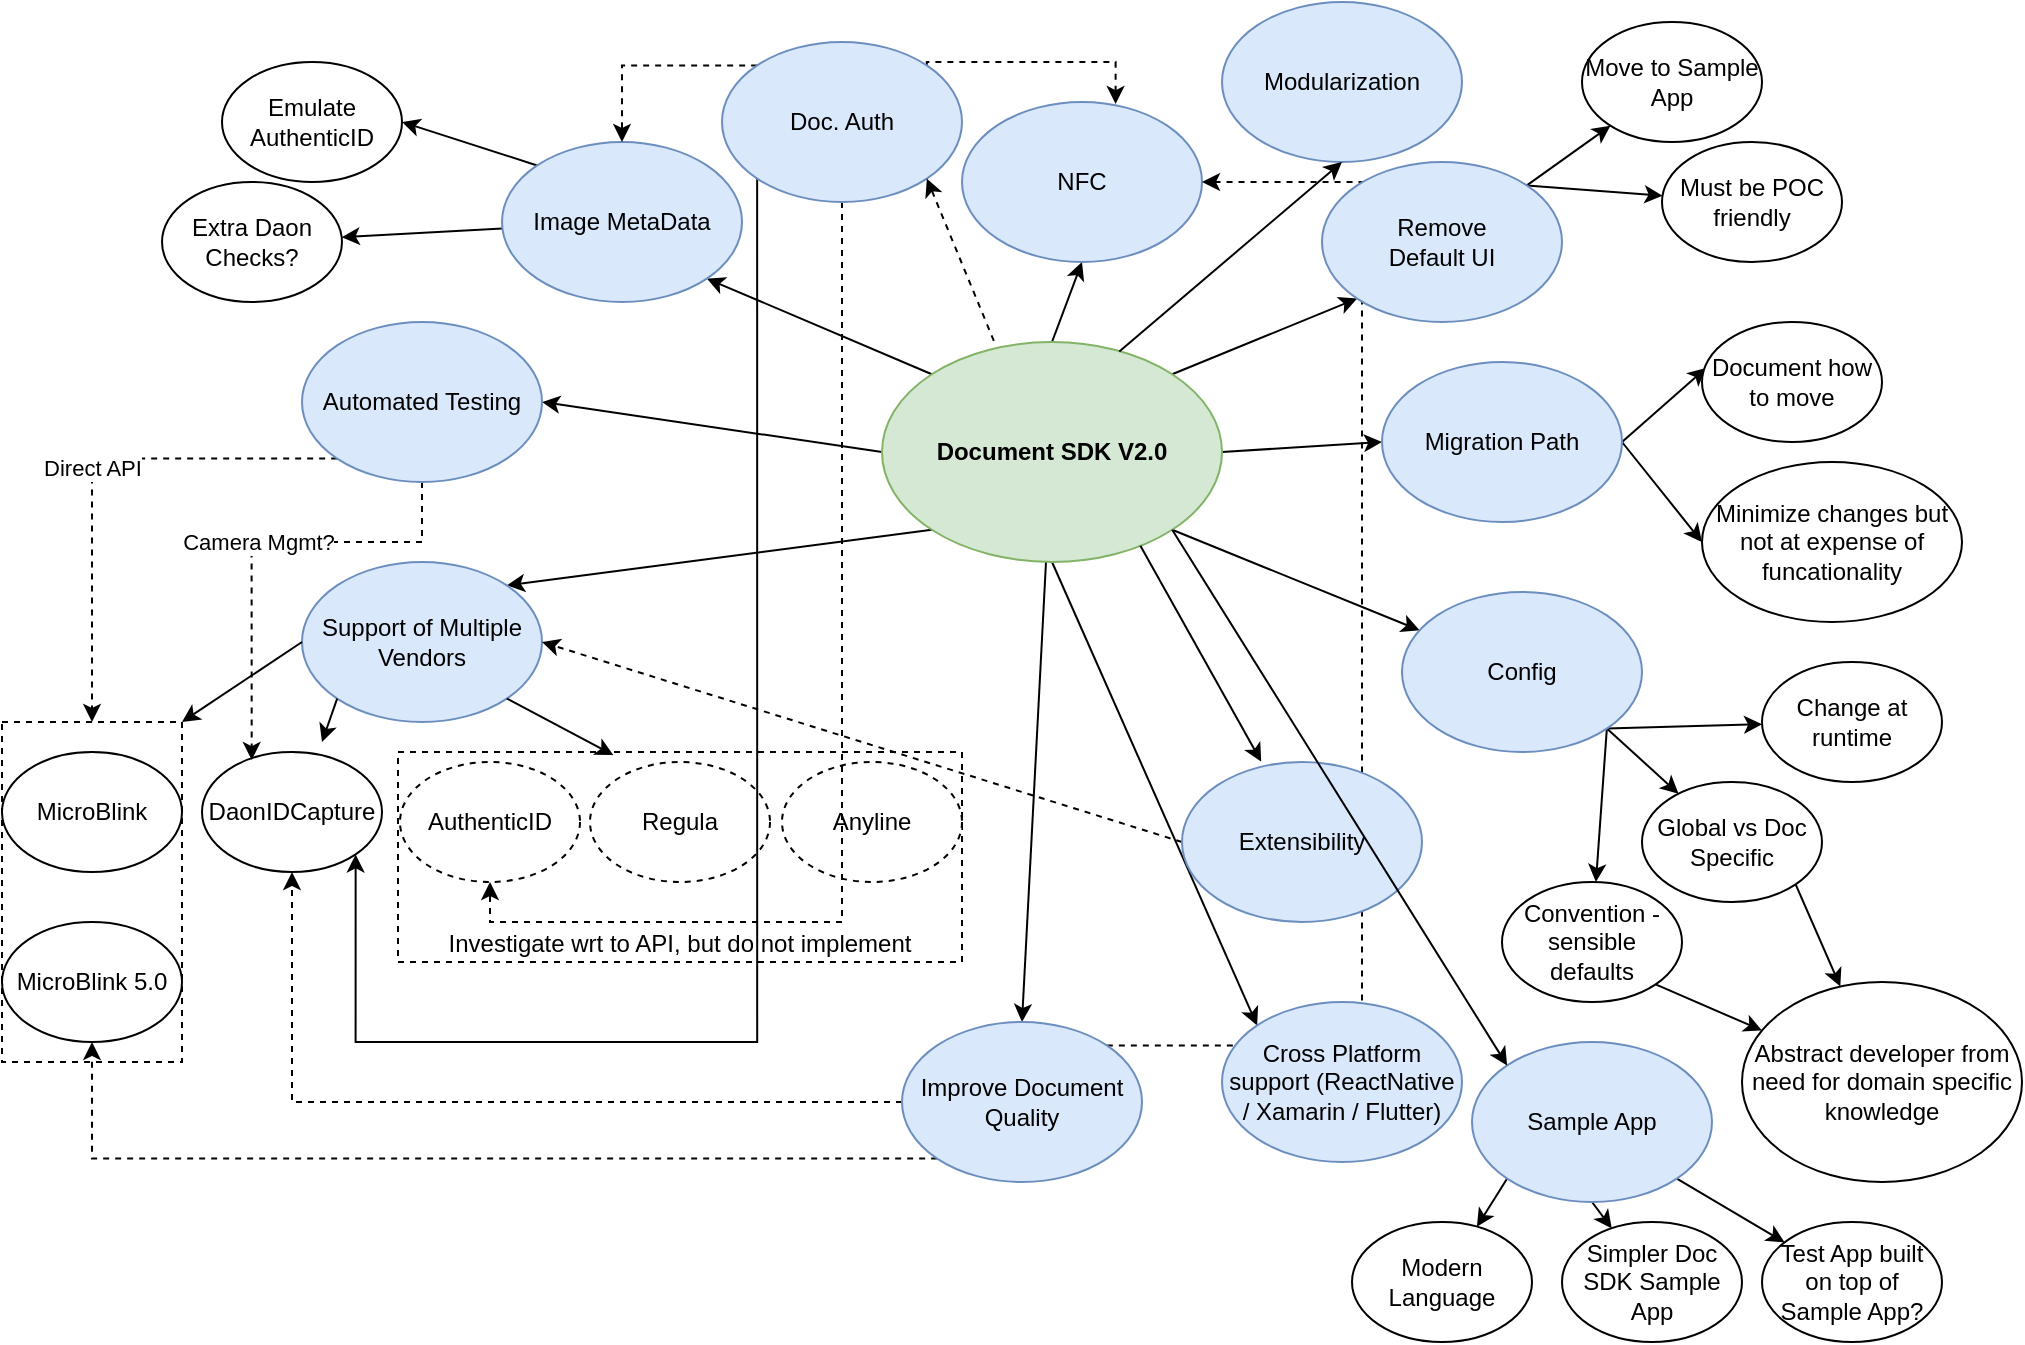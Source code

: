 <mxfile version="12.5.6" type="github" pages="5">
  <diagram name="Document SDK 2.0 Mindmap" id="ad52d381-51e7-2e0d-a935-2d0ddd2fd229">
    <mxGraphModel dx="1117" dy="620" grid="1" gridSize="10" guides="1" tooltips="1" connect="1" arrows="1" fold="1" page="1" pageScale="1" pageWidth="1100" pageHeight="850" background="#ffffff" math="0" shadow="0">
      <root>
        <mxCell id="0"/>
        <mxCell id="1" parent="0"/>
        <mxCell id="26DRuk9L7VsWbkv16E09-14" value="" style="rounded=0;whiteSpace=wrap;html=1;dashed=1;" vertex="1" parent="1">
          <mxGeometry x="10" y="380" width="90" height="170" as="geometry"/>
        </mxCell>
        <mxCell id="26DRuk9L7VsWbkv16E09-10" value="Investigate wrt to API, but do not implement" style="rounded=0;whiteSpace=wrap;html=1;verticalAlign=bottom;dashed=1;" vertex="1" parent="1">
          <mxGeometry x="208" y="395" width="282" height="105" as="geometry"/>
        </mxCell>
        <mxCell id="26DRuk9L7VsWbkv16E09-24" style="rounded=0;orthogonalLoop=1;jettySize=auto;html=1;exitX=0;exitY=0;exitDx=0;exitDy=0;entryX=1;entryY=1;entryDx=0;entryDy=0;" edge="1" parent="1" source="26DRuk9L7VsWbkv16E09-1" target="26DRuk9L7VsWbkv16E09-12">
          <mxGeometry relative="1" as="geometry"/>
        </mxCell>
        <mxCell id="26DRuk9L7VsWbkv16E09-25" style="edgeStyle=none;rounded=0;orthogonalLoop=1;jettySize=auto;html=1;exitX=0;exitY=0.5;exitDx=0;exitDy=0;entryX=1;entryY=0.5;entryDx=0;entryDy=0;" edge="1" parent="1" source="26DRuk9L7VsWbkv16E09-1" target="26DRuk9L7VsWbkv16E09-11">
          <mxGeometry relative="1" as="geometry"/>
        </mxCell>
        <mxCell id="26DRuk9L7VsWbkv16E09-26" style="edgeStyle=none;rounded=0;orthogonalLoop=1;jettySize=auto;html=1;exitX=0.5;exitY=0;exitDx=0;exitDy=0;entryX=0.5;entryY=1;entryDx=0;entryDy=0;" edge="1" parent="1" source="26DRuk9L7VsWbkv16E09-1" target="26DRuk9L7VsWbkv16E09-13">
          <mxGeometry relative="1" as="geometry"/>
        </mxCell>
        <mxCell id="26DRuk9L7VsWbkv16E09-32" style="edgeStyle=none;rounded=0;orthogonalLoop=1;jettySize=auto;html=1;exitX=1;exitY=0;exitDx=0;exitDy=0;entryX=0;entryY=1;entryDx=0;entryDy=0;" edge="1" parent="1" source="26DRuk9L7VsWbkv16E09-1" target="26DRuk9L7VsWbkv16E09-31">
          <mxGeometry relative="1" as="geometry"/>
        </mxCell>
        <mxCell id="26DRuk9L7VsWbkv16E09-38" style="edgeStyle=none;rounded=0;orthogonalLoop=1;jettySize=auto;html=1;exitX=1;exitY=0.5;exitDx=0;exitDy=0;entryX=0;entryY=0.5;entryDx=0;entryDy=0;" edge="1" parent="1" source="26DRuk9L7VsWbkv16E09-1" target="26DRuk9L7VsWbkv16E09-37">
          <mxGeometry relative="1" as="geometry"/>
        </mxCell>
        <mxCell id="26DRuk9L7VsWbkv16E09-44" style="edgeStyle=none;rounded=0;orthogonalLoop=1;jettySize=auto;html=1;exitX=1;exitY=1;exitDx=0;exitDy=0;" edge="1" parent="1" source="26DRuk9L7VsWbkv16E09-1" target="26DRuk9L7VsWbkv16E09-43">
          <mxGeometry relative="1" as="geometry"/>
        </mxCell>
        <mxCell id="n4UrVZoiI_uGFLUXMeBl-2" style="edgeStyle=none;rounded=0;orthogonalLoop=1;jettySize=auto;html=1;entryX=0.5;entryY=0;entryDx=0;entryDy=0;" edge="1" parent="1" target="n4UrVZoiI_uGFLUXMeBl-1">
          <mxGeometry relative="1" as="geometry">
            <mxPoint x="532" y="300" as="sourcePoint"/>
          </mxGeometry>
        </mxCell>
        <mxCell id="4rpLuAX-gfJ8GcqtU7Nb-2" style="rounded=0;orthogonalLoop=1;jettySize=auto;html=1;exitX=0;exitY=1;exitDx=0;exitDy=0;entryX=1;entryY=0;entryDx=0;entryDy=0;endArrow=classic;endFill=1;" edge="1" parent="1" source="26DRuk9L7VsWbkv16E09-1" target="26DRuk9L7VsWbkv16E09-2">
          <mxGeometry relative="1" as="geometry"/>
        </mxCell>
        <mxCell id="4rpLuAX-gfJ8GcqtU7Nb-4" style="edgeStyle=none;rounded=0;orthogonalLoop=1;jettySize=auto;html=1;exitX=0.5;exitY=1;exitDx=0;exitDy=0;entryX=0;entryY=0;entryDx=0;entryDy=0;endArrow=classic;endFill=1;" edge="1" parent="1" source="26DRuk9L7VsWbkv16E09-1" target="4rpLuAX-gfJ8GcqtU7Nb-3">
          <mxGeometry relative="1" as="geometry"/>
        </mxCell>
        <mxCell id="26DRuk9L7VsWbkv16E09-1" value="&lt;b&gt;Document SDK V2.0&lt;/b&gt;" style="ellipse;whiteSpace=wrap;html=1;fillColor=#d5e8d4;strokeColor=#82b366;" vertex="1" parent="1">
          <mxGeometry x="450" y="190" width="170" height="110" as="geometry"/>
        </mxCell>
        <mxCell id="26DRuk9L7VsWbkv16E09-2" value="Support of Multiple Vendors" style="ellipse;whiteSpace=wrap;html=1;fillColor=#dae8fc;strokeColor=#6c8ebf;" vertex="1" parent="1">
          <mxGeometry x="160" y="300" width="120" height="80" as="geometry"/>
        </mxCell>
        <mxCell id="26DRuk9L7VsWbkv16E09-3" value="MicroBlink" style="ellipse;whiteSpace=wrap;html=1;" vertex="1" parent="1">
          <mxGeometry x="10" y="395" width="90" height="60" as="geometry"/>
        </mxCell>
        <mxCell id="26DRuk9L7VsWbkv16E09-4" value="DaonIDCapture" style="ellipse;whiteSpace=wrap;html=1;" vertex="1" parent="1">
          <mxGeometry x="110" y="395" width="90" height="60" as="geometry"/>
        </mxCell>
        <mxCell id="26DRuk9L7VsWbkv16E09-5" value="Regula" style="ellipse;whiteSpace=wrap;html=1;dashed=1;" vertex="1" parent="1">
          <mxGeometry x="304" y="400" width="90" height="60" as="geometry"/>
        </mxCell>
        <mxCell id="26DRuk9L7VsWbkv16E09-6" value="AuthenticID" style="ellipse;whiteSpace=wrap;html=1;dashed=1;" vertex="1" parent="1">
          <mxGeometry x="209" y="400" width="90" height="60" as="geometry"/>
        </mxCell>
        <mxCell id="26DRuk9L7VsWbkv16E09-7" value="Anyline" style="ellipse;whiteSpace=wrap;html=1;dashed=1;" vertex="1" parent="1">
          <mxGeometry x="400" y="400" width="90" height="60" as="geometry"/>
        </mxCell>
        <mxCell id="26DRuk9L7VsWbkv16E09-8" value="MicroBlink 5.0" style="ellipse;whiteSpace=wrap;html=1;" vertex="1" parent="1">
          <mxGeometry x="10" y="480" width="90" height="60" as="geometry"/>
        </mxCell>
        <mxCell id="26DRuk9L7VsWbkv16E09-22" value="Direct API" style="edgeStyle=orthogonalEdgeStyle;rounded=0;orthogonalLoop=1;jettySize=auto;html=1;exitX=0;exitY=1;exitDx=0;exitDy=0;entryX=0.5;entryY=0;entryDx=0;entryDy=0;dashed=1;" edge="1" parent="1" source="26DRuk9L7VsWbkv16E09-11" target="26DRuk9L7VsWbkv16E09-14">
          <mxGeometry relative="1" as="geometry"/>
        </mxCell>
        <mxCell id="26DRuk9L7VsWbkv16E09-23" value="Camera Mgmt?" style="edgeStyle=orthogonalEdgeStyle;rounded=0;orthogonalLoop=1;jettySize=auto;html=1;exitX=0.5;exitY=1;exitDx=0;exitDy=0;entryX=0.276;entryY=0.067;entryDx=0;entryDy=0;entryPerimeter=0;dashed=1;" edge="1" parent="1" source="26DRuk9L7VsWbkv16E09-11" target="26DRuk9L7VsWbkv16E09-4">
          <mxGeometry relative="1" as="geometry">
            <Array as="points">
              <mxPoint x="220" y="290"/>
              <mxPoint x="135" y="290"/>
            </Array>
          </mxGeometry>
        </mxCell>
        <mxCell id="26DRuk9L7VsWbkv16E09-11" value="Automated Testing" style="ellipse;whiteSpace=wrap;html=1;fillColor=#dae8fc;strokeColor=#6c8ebf;" vertex="1" parent="1">
          <mxGeometry x="160" y="180" width="120" height="80" as="geometry"/>
        </mxCell>
        <mxCell id="26DRuk9L7VsWbkv16E09-28" style="edgeStyle=none;rounded=0;orthogonalLoop=1;jettySize=auto;html=1;exitX=0;exitY=0;exitDx=0;exitDy=0;entryX=1;entryY=0.5;entryDx=0;entryDy=0;" edge="1" parent="1" source="26DRuk9L7VsWbkv16E09-12" target="26DRuk9L7VsWbkv16E09-27">
          <mxGeometry relative="1" as="geometry"/>
        </mxCell>
        <mxCell id="26DRuk9L7VsWbkv16E09-30" value="" style="edgeStyle=none;rounded=0;orthogonalLoop=1;jettySize=auto;html=1;" edge="1" parent="1" source="26DRuk9L7VsWbkv16E09-12" target="26DRuk9L7VsWbkv16E09-29">
          <mxGeometry relative="1" as="geometry"/>
        </mxCell>
        <mxCell id="26DRuk9L7VsWbkv16E09-12" value="Image MetaData" style="ellipse;whiteSpace=wrap;html=1;fillColor=#dae8fc;strokeColor=#6c8ebf;" vertex="1" parent="1">
          <mxGeometry x="260" y="90" width="120" height="80" as="geometry"/>
        </mxCell>
        <mxCell id="26DRuk9L7VsWbkv16E09-13" value="NFC" style="ellipse;whiteSpace=wrap;html=1;fillColor=#dae8fc;strokeColor=#6c8ebf;" vertex="1" parent="1">
          <mxGeometry x="490" y="70" width="120" height="80" as="geometry"/>
        </mxCell>
        <mxCell id="26DRuk9L7VsWbkv16E09-15" value="" style="endArrow=classic;html=1;exitX=0;exitY=0.5;exitDx=0;exitDy=0;entryX=1;entryY=0;entryDx=0;entryDy=0;" edge="1" parent="1" source="26DRuk9L7VsWbkv16E09-2" target="26DRuk9L7VsWbkv16E09-14">
          <mxGeometry width="50" height="50" relative="1" as="geometry">
            <mxPoint x="70" y="330" as="sourcePoint"/>
            <mxPoint x="120" y="280" as="targetPoint"/>
          </mxGeometry>
        </mxCell>
        <mxCell id="26DRuk9L7VsWbkv16E09-17" value="" style="endArrow=classic;html=1;exitX=0;exitY=1;exitDx=0;exitDy=0;" edge="1" parent="1" source="26DRuk9L7VsWbkv16E09-2">
          <mxGeometry width="50" height="50" relative="1" as="geometry">
            <mxPoint x="10" y="620" as="sourcePoint"/>
            <mxPoint x="170" y="390" as="targetPoint"/>
          </mxGeometry>
        </mxCell>
        <mxCell id="26DRuk9L7VsWbkv16E09-18" value="" style="endArrow=classic;html=1;exitX=1;exitY=1;exitDx=0;exitDy=0;entryX=0.382;entryY=0.015;entryDx=0;entryDy=0;entryPerimeter=0;" edge="1" parent="1" source="26DRuk9L7VsWbkv16E09-2" target="26DRuk9L7VsWbkv16E09-10">
          <mxGeometry width="50" height="50" relative="1" as="geometry">
            <mxPoint x="10" y="620" as="sourcePoint"/>
            <mxPoint x="360" y="390" as="targetPoint"/>
          </mxGeometry>
        </mxCell>
        <mxCell id="26DRuk9L7VsWbkv16E09-20" value="" style="endArrow=classic;html=1;exitX=0.76;exitY=0.926;exitDx=0;exitDy=0;entryX=0.33;entryY=-0.003;entryDx=0;entryDy=0;entryPerimeter=0;exitPerimeter=0;" edge="1" parent="1" source="26DRuk9L7VsWbkv16E09-1" target="26DRuk9L7VsWbkv16E09-9">
          <mxGeometry width="50" height="50" relative="1" as="geometry">
            <mxPoint x="10" y="620" as="sourcePoint"/>
            <mxPoint x="60" y="570" as="targetPoint"/>
          </mxGeometry>
        </mxCell>
        <mxCell id="26DRuk9L7VsWbkv16E09-21" value="" style="endArrow=classic;html=1;exitX=0;exitY=0.5;exitDx=0;exitDy=0;entryX=1;entryY=0.5;entryDx=0;entryDy=0;dashed=1;" edge="1" parent="1" source="26DRuk9L7VsWbkv16E09-9" target="26DRuk9L7VsWbkv16E09-2">
          <mxGeometry width="50" height="50" relative="1" as="geometry">
            <mxPoint x="10" y="620" as="sourcePoint"/>
            <mxPoint x="60" y="570" as="targetPoint"/>
          </mxGeometry>
        </mxCell>
        <mxCell id="26DRuk9L7VsWbkv16E09-27" value="Emulate AuthenticID" style="ellipse;whiteSpace=wrap;html=1;" vertex="1" parent="1">
          <mxGeometry x="120" y="50" width="90" height="60" as="geometry"/>
        </mxCell>
        <mxCell id="26DRuk9L7VsWbkv16E09-29" value="Extra Daon Checks?" style="ellipse;whiteSpace=wrap;html=1;" vertex="1" parent="1">
          <mxGeometry x="90" y="110" width="90" height="60" as="geometry"/>
        </mxCell>
        <mxCell id="26DRuk9L7VsWbkv16E09-34" style="edgeStyle=none;rounded=0;orthogonalLoop=1;jettySize=auto;html=1;exitX=1;exitY=0;exitDx=0;exitDy=0;" edge="1" parent="1" source="26DRuk9L7VsWbkv16E09-31" target="26DRuk9L7VsWbkv16E09-33">
          <mxGeometry relative="1" as="geometry"/>
        </mxCell>
        <mxCell id="26DRuk9L7VsWbkv16E09-36" style="edgeStyle=none;rounded=0;orthogonalLoop=1;jettySize=auto;html=1;exitX=1;exitY=0;exitDx=0;exitDy=0;" edge="1" parent="1" source="26DRuk9L7VsWbkv16E09-31" target="26DRuk9L7VsWbkv16E09-35">
          <mxGeometry relative="1" as="geometry"/>
        </mxCell>
        <mxCell id="26DRuk9L7VsWbkv16E09-33" value="Move to Sample App" style="ellipse;whiteSpace=wrap;html=1;" vertex="1" parent="1">
          <mxGeometry x="800" y="30" width="90" height="60" as="geometry"/>
        </mxCell>
        <mxCell id="26DRuk9L7VsWbkv16E09-35" value="Must be POC friendly" style="ellipse;whiteSpace=wrap;html=1;" vertex="1" parent="1">
          <mxGeometry x="840" y="90" width="90" height="60" as="geometry"/>
        </mxCell>
        <mxCell id="26DRuk9L7VsWbkv16E09-41" style="edgeStyle=none;rounded=0;orthogonalLoop=1;jettySize=auto;html=1;exitX=1;exitY=0.5;exitDx=0;exitDy=0;entryX=0.022;entryY=0.383;entryDx=0;entryDy=0;entryPerimeter=0;" edge="1" parent="1" source="26DRuk9L7VsWbkv16E09-37" target="26DRuk9L7VsWbkv16E09-39">
          <mxGeometry relative="1" as="geometry"/>
        </mxCell>
        <mxCell id="26DRuk9L7VsWbkv16E09-42" style="edgeStyle=none;rounded=0;orthogonalLoop=1;jettySize=auto;html=1;exitX=1;exitY=0.5;exitDx=0;exitDy=0;entryX=0;entryY=0.5;entryDx=0;entryDy=0;" edge="1" parent="1" source="26DRuk9L7VsWbkv16E09-37" target="26DRuk9L7VsWbkv16E09-40">
          <mxGeometry relative="1" as="geometry"/>
        </mxCell>
        <mxCell id="26DRuk9L7VsWbkv16E09-37" value="Migration Path" style="ellipse;whiteSpace=wrap;html=1;fillColor=#dae8fc;strokeColor=#6c8ebf;" vertex="1" parent="1">
          <mxGeometry x="700" y="200" width="120" height="80" as="geometry"/>
        </mxCell>
        <mxCell id="26DRuk9L7VsWbkv16E09-39" value="Document how to move" style="ellipse;whiteSpace=wrap;html=1;" vertex="1" parent="1">
          <mxGeometry x="860" y="180" width="90" height="60" as="geometry"/>
        </mxCell>
        <mxCell id="26DRuk9L7VsWbkv16E09-40" value="Minimize changes but not at expense of funcationality" style="ellipse;whiteSpace=wrap;html=1;" vertex="1" parent="1">
          <mxGeometry x="860" y="250" width="130" height="80" as="geometry"/>
        </mxCell>
        <mxCell id="26DRuk9L7VsWbkv16E09-48" style="edgeStyle=none;rounded=0;orthogonalLoop=1;jettySize=auto;html=1;exitX=1;exitY=1;exitDx=0;exitDy=0;" edge="1" parent="1" source="26DRuk9L7VsWbkv16E09-43" target="26DRuk9L7VsWbkv16E09-47">
          <mxGeometry relative="1" as="geometry"/>
        </mxCell>
        <mxCell id="26DRuk9L7VsWbkv16E09-49" style="edgeStyle=none;rounded=0;orthogonalLoop=1;jettySize=auto;html=1;exitX=1;exitY=1;exitDx=0;exitDy=0;" edge="1" parent="1" source="26DRuk9L7VsWbkv16E09-43" target="26DRuk9L7VsWbkv16E09-45">
          <mxGeometry relative="1" as="geometry"/>
        </mxCell>
        <mxCell id="26DRuk9L7VsWbkv16E09-50" style="edgeStyle=none;rounded=0;orthogonalLoop=1;jettySize=auto;html=1;exitX=1;exitY=1;exitDx=0;exitDy=0;" edge="1" parent="1" source="26DRuk9L7VsWbkv16E09-43" target="26DRuk9L7VsWbkv16E09-46">
          <mxGeometry relative="1" as="geometry"/>
        </mxCell>
        <mxCell id="26DRuk9L7VsWbkv16E09-43" value="Config" style="ellipse;whiteSpace=wrap;html=1;fillColor=#dae8fc;strokeColor=#6c8ebf;" vertex="1" parent="1">
          <mxGeometry x="710" y="315" width="120" height="80" as="geometry"/>
        </mxCell>
        <mxCell id="26DRuk9L7VsWbkv16E09-53" style="edgeStyle=none;rounded=0;orthogonalLoop=1;jettySize=auto;html=1;exitX=1;exitY=1;exitDx=0;exitDy=0;" edge="1" parent="1" source="26DRuk9L7VsWbkv16E09-45" target="26DRuk9L7VsWbkv16E09-51">
          <mxGeometry relative="1" as="geometry"/>
        </mxCell>
        <mxCell id="26DRuk9L7VsWbkv16E09-45" value="Global vs Doc Specific" style="ellipse;whiteSpace=wrap;html=1;" vertex="1" parent="1">
          <mxGeometry x="830" y="410" width="90" height="60" as="geometry"/>
        </mxCell>
        <mxCell id="26DRuk9L7VsWbkv16E09-46" value="Change at runtime" style="ellipse;whiteSpace=wrap;html=1;" vertex="1" parent="1">
          <mxGeometry x="890" y="350" width="90" height="60" as="geometry"/>
        </mxCell>
        <mxCell id="26DRuk9L7VsWbkv16E09-52" style="edgeStyle=none;rounded=0;orthogonalLoop=1;jettySize=auto;html=1;exitX=1;exitY=1;exitDx=0;exitDy=0;" edge="1" parent="1" source="26DRuk9L7VsWbkv16E09-47" target="26DRuk9L7VsWbkv16E09-51">
          <mxGeometry relative="1" as="geometry"/>
        </mxCell>
        <mxCell id="26DRuk9L7VsWbkv16E09-47" value="Convention - sensible defaults" style="ellipse;whiteSpace=wrap;html=1;" vertex="1" parent="1">
          <mxGeometry x="760" y="460" width="90" height="60" as="geometry"/>
        </mxCell>
        <mxCell id="26DRuk9L7VsWbkv16E09-51" value="Abstract developer from need for domain specific knowledge" style="ellipse;whiteSpace=wrap;html=1;" vertex="1" parent="1">
          <mxGeometry x="880" y="510" width="140" height="100" as="geometry"/>
        </mxCell>
        <mxCell id="n4UrVZoiI_uGFLUXMeBl-3" style="edgeStyle=orthogonalEdgeStyle;rounded=0;orthogonalLoop=1;jettySize=auto;html=1;exitX=0;exitY=0.5;exitDx=0;exitDy=0;entryX=0.5;entryY=1;entryDx=0;entryDy=0;dashed=1;" edge="1" parent="1" source="n4UrVZoiI_uGFLUXMeBl-1" target="26DRuk9L7VsWbkv16E09-4">
          <mxGeometry relative="1" as="geometry"/>
        </mxCell>
        <mxCell id="n4UrVZoiI_uGFLUXMeBl-4" style="edgeStyle=orthogonalEdgeStyle;rounded=0;orthogonalLoop=1;jettySize=auto;html=1;exitX=0;exitY=1;exitDx=0;exitDy=0;entryX=0.5;entryY=1;entryDx=0;entryDy=0;dashed=1;" edge="1" parent="1" source="n4UrVZoiI_uGFLUXMeBl-1" target="26DRuk9L7VsWbkv16E09-8">
          <mxGeometry relative="1" as="geometry"/>
        </mxCell>
        <mxCell id="n4UrVZoiI_uGFLUXMeBl-5" style="edgeStyle=orthogonalEdgeStyle;rounded=0;orthogonalLoop=1;jettySize=auto;html=1;exitX=1;exitY=0;exitDx=0;exitDy=0;entryX=1;entryY=0.5;entryDx=0;entryDy=0;dashed=1;" edge="1" parent="1" source="n4UrVZoiI_uGFLUXMeBl-1" target="26DRuk9L7VsWbkv16E09-13">
          <mxGeometry relative="1" as="geometry">
            <Array as="points">
              <mxPoint x="690" y="542"/>
              <mxPoint x="690" y="110"/>
            </Array>
          </mxGeometry>
        </mxCell>
        <mxCell id="n4UrVZoiI_uGFLUXMeBl-1" value="Improve Document Quality" style="ellipse;whiteSpace=wrap;html=1;fillColor=#dae8fc;strokeColor=#6c8ebf;" vertex="1" parent="1">
          <mxGeometry x="460" y="530" width="120" height="80" as="geometry"/>
        </mxCell>
        <mxCell id="n4UrVZoiI_uGFLUXMeBl-8" style="edgeStyle=orthogonalEdgeStyle;rounded=0;orthogonalLoop=1;jettySize=auto;html=1;exitX=0;exitY=0;exitDx=0;exitDy=0;dashed=1;" edge="1" parent="1" source="n4UrVZoiI_uGFLUXMeBl-6" target="26DRuk9L7VsWbkv16E09-12">
          <mxGeometry relative="1" as="geometry">
            <Array as="points">
              <mxPoint x="320" y="52"/>
            </Array>
          </mxGeometry>
        </mxCell>
        <mxCell id="n4UrVZoiI_uGFLUXMeBl-11" style="edgeStyle=orthogonalEdgeStyle;rounded=0;orthogonalLoop=1;jettySize=auto;html=1;exitX=1;exitY=0;exitDx=0;exitDy=0;entryX=0.64;entryY=0.013;entryDx=0;entryDy=0;entryPerimeter=0;dashed=1;" edge="1" parent="1" source="n4UrVZoiI_uGFLUXMeBl-6" target="26DRuk9L7VsWbkv16E09-13">
          <mxGeometry relative="1" as="geometry">
            <Array as="points">
              <mxPoint x="472" y="50"/>
              <mxPoint x="567" y="50"/>
            </Array>
          </mxGeometry>
        </mxCell>
        <mxCell id="n4UrVZoiI_uGFLUXMeBl-12" style="edgeStyle=orthogonalEdgeStyle;rounded=0;orthogonalLoop=1;jettySize=auto;html=1;exitX=0.5;exitY=1;exitDx=0;exitDy=0;entryX=0.5;entryY=1;entryDx=0;entryDy=0;dashed=1;" edge="1" parent="1" source="n4UrVZoiI_uGFLUXMeBl-6" target="26DRuk9L7VsWbkv16E09-6">
          <mxGeometry relative="1" as="geometry">
            <Array as="points">
              <mxPoint x="430" y="480"/>
              <mxPoint x="254" y="480"/>
            </Array>
          </mxGeometry>
        </mxCell>
        <mxCell id="4rpLuAX-gfJ8GcqtU7Nb-1" style="edgeStyle=orthogonalEdgeStyle;rounded=0;orthogonalLoop=1;jettySize=auto;html=1;exitX=0;exitY=1;exitDx=0;exitDy=0;entryX=1;entryY=1;entryDx=0;entryDy=0;endArrow=classic;endFill=1;" edge="1" parent="1" source="n4UrVZoiI_uGFLUXMeBl-6" target="26DRuk9L7VsWbkv16E09-4">
          <mxGeometry relative="1" as="geometry">
            <Array as="points">
              <mxPoint x="387" y="540"/>
              <mxPoint x="186" y="540"/>
            </Array>
          </mxGeometry>
        </mxCell>
        <mxCell id="n4UrVZoiI_uGFLUXMeBl-6" value="Doc. Auth" style="ellipse;whiteSpace=wrap;html=1;fillColor=#dae8fc;strokeColor=#6c8ebf;" vertex="1" parent="1">
          <mxGeometry x="370" y="40" width="120" height="80" as="geometry"/>
        </mxCell>
        <mxCell id="26DRuk9L7VsWbkv16E09-9" value="Extensibility" style="ellipse;whiteSpace=wrap;html=1;fillColor=#dae8fc;strokeColor=#6c8ebf;" vertex="1" parent="1">
          <mxGeometry x="600" y="400" width="120" height="80" as="geometry"/>
        </mxCell>
        <mxCell id="26DRuk9L7VsWbkv16E09-31" value="Remove &lt;br&gt;Default UI" style="ellipse;whiteSpace=wrap;html=1;fillColor=#dae8fc;strokeColor=#6c8ebf;" vertex="1" parent="1">
          <mxGeometry x="670" y="100" width="120" height="80" as="geometry"/>
        </mxCell>
        <mxCell id="n4UrVZoiI_uGFLUXMeBl-13" value="" style="endArrow=classic;html=1;dashed=1;entryX=1;entryY=1;entryDx=0;entryDy=0;exitX=0.329;exitY=-0.005;exitDx=0;exitDy=0;exitPerimeter=0;" edge="1" parent="1" source="26DRuk9L7VsWbkv16E09-1" target="n4UrVZoiI_uGFLUXMeBl-6">
          <mxGeometry width="50" height="50" relative="1" as="geometry">
            <mxPoint x="10" y="680" as="sourcePoint"/>
            <mxPoint x="60" y="630" as="targetPoint"/>
          </mxGeometry>
        </mxCell>
        <mxCell id="4rpLuAX-gfJ8GcqtU7Nb-3" value="Cross Platform support (ReactNative / Xamarin / Flutter)" style="ellipse;whiteSpace=wrap;html=1;fillColor=#dae8fc;strokeColor=#6c8ebf;" vertex="1" parent="1">
          <mxGeometry x="620" y="520" width="120" height="80" as="geometry"/>
        </mxCell>
        <mxCell id="4rpLuAX-gfJ8GcqtU7Nb-5" value="Modularization" style="ellipse;whiteSpace=wrap;html=1;fillColor=#dae8fc;strokeColor=#6c8ebf;" vertex="1" parent="1">
          <mxGeometry x="620" y="20" width="120" height="80" as="geometry"/>
        </mxCell>
        <mxCell id="4rpLuAX-gfJ8GcqtU7Nb-6" value="" style="endArrow=classic;html=1;exitX=0.698;exitY=0.043;exitDx=0;exitDy=0;exitPerimeter=0;entryX=0.5;entryY=1;entryDx=0;entryDy=0;" edge="1" parent="1" source="26DRuk9L7VsWbkv16E09-1" target="4rpLuAX-gfJ8GcqtU7Nb-5">
          <mxGeometry width="50" height="50" relative="1" as="geometry">
            <mxPoint x="600" y="180" as="sourcePoint"/>
            <mxPoint x="650" y="130" as="targetPoint"/>
          </mxGeometry>
        </mxCell>
        <mxCell id="4rpLuAX-gfJ8GcqtU7Nb-13" style="edgeStyle=none;rounded=0;orthogonalLoop=1;jettySize=auto;html=1;exitX=0;exitY=1;exitDx=0;exitDy=0;endArrow=classic;endFill=1;" edge="1" parent="1" source="4rpLuAX-gfJ8GcqtU7Nb-7" target="4rpLuAX-gfJ8GcqtU7Nb-8">
          <mxGeometry relative="1" as="geometry"/>
        </mxCell>
        <mxCell id="4rpLuAX-gfJ8GcqtU7Nb-14" style="edgeStyle=none;rounded=0;orthogonalLoop=1;jettySize=auto;html=1;exitX=0.5;exitY=1;exitDx=0;exitDy=0;endArrow=classic;endFill=1;" edge="1" parent="1" source="4rpLuAX-gfJ8GcqtU7Nb-7" target="4rpLuAX-gfJ8GcqtU7Nb-9">
          <mxGeometry relative="1" as="geometry"/>
        </mxCell>
        <mxCell id="4rpLuAX-gfJ8GcqtU7Nb-15" style="edgeStyle=none;rounded=0;orthogonalLoop=1;jettySize=auto;html=1;exitX=1;exitY=1;exitDx=0;exitDy=0;endArrow=classic;endFill=1;" edge="1" parent="1" source="4rpLuAX-gfJ8GcqtU7Nb-7" target="4rpLuAX-gfJ8GcqtU7Nb-12">
          <mxGeometry relative="1" as="geometry"/>
        </mxCell>
        <mxCell id="4rpLuAX-gfJ8GcqtU7Nb-7" value="Sample App" style="ellipse;whiteSpace=wrap;html=1;fillColor=#dae8fc;strokeColor=#6c8ebf;" vertex="1" parent="1">
          <mxGeometry x="745" y="540" width="120" height="80" as="geometry"/>
        </mxCell>
        <mxCell id="4rpLuAX-gfJ8GcqtU7Nb-8" value="Modern Language" style="ellipse;whiteSpace=wrap;html=1;" vertex="1" parent="1">
          <mxGeometry x="685" y="630" width="90" height="60" as="geometry"/>
        </mxCell>
        <mxCell id="4rpLuAX-gfJ8GcqtU7Nb-9" value="Simpler Doc SDK Sample App" style="ellipse;whiteSpace=wrap;html=1;" vertex="1" parent="1">
          <mxGeometry x="790" y="630" width="90" height="60" as="geometry"/>
        </mxCell>
        <mxCell id="4rpLuAX-gfJ8GcqtU7Nb-12" value="Test App built on top of Sample App?" style="ellipse;whiteSpace=wrap;html=1;" vertex="1" parent="1">
          <mxGeometry x="890" y="630" width="90" height="60" as="geometry"/>
        </mxCell>
        <mxCell id="4rpLuAX-gfJ8GcqtU7Nb-16" value="" style="endArrow=classic;html=1;exitX=1;exitY=1;exitDx=0;exitDy=0;entryX=0;entryY=0;entryDx=0;entryDy=0;" edge="1" parent="1" source="26DRuk9L7VsWbkv16E09-1" target="4rpLuAX-gfJ8GcqtU7Nb-7">
          <mxGeometry width="50" height="50" relative="1" as="geometry">
            <mxPoint x="10" y="760" as="sourcePoint"/>
            <mxPoint x="60" y="710" as="targetPoint"/>
          </mxGeometry>
        </mxCell>
      </root>
    </mxGraphModel>
  </diagram>
  <diagram id="8HjYWhySBUXUTqADt6Kq" name="Read NFC Flow Simple">
    <mxGraphModel dx="1422" dy="794" grid="1" gridSize="10" guides="1" tooltips="1" connect="1" arrows="1" fold="1" page="1" pageScale="1" pageWidth="1169" pageHeight="827" math="0" shadow="0">
      <root>
        <mxCell id="AhMfjQlQDgQEmS9e4eAk-0"/>
        <mxCell id="AhMfjQlQDgQEmS9e4eAk-1" parent="AhMfjQlQDgQEmS9e4eAk-0"/>
        <mxCell id="AhMfjQlQDgQEmS9e4eAk-12" style="edgeStyle=orthogonalEdgeStyle;rounded=0;orthogonalLoop=1;jettySize=auto;html=1;exitX=0.5;exitY=1;exitDx=0;exitDy=0;entryX=0.5;entryY=0;entryDx=0;entryDy=0;endArrow=classic;endFill=1;" edge="1" parent="AhMfjQlQDgQEmS9e4eAk-1" source="AhMfjQlQDgQEmS9e4eAk-2" target="AhMfjQlQDgQEmS9e4eAk-3">
          <mxGeometry relative="1" as="geometry">
            <Array as="points">
              <mxPoint x="170" y="150"/>
              <mxPoint x="230" y="150"/>
            </Array>
          </mxGeometry>
        </mxCell>
        <mxCell id="AhMfjQlQDgQEmS9e4eAk-2" value="Present document" style="rounded=1;whiteSpace=wrap;html=1;" vertex="1" parent="AhMfjQlQDgQEmS9e4eAk-1">
          <mxGeometry x="110" y="80" width="120" height="60" as="geometry"/>
        </mxCell>
        <mxCell id="AhMfjQlQDgQEmS9e4eAk-13" style="edgeStyle=orthogonalEdgeStyle;rounded=0;orthogonalLoop=1;jettySize=auto;html=1;exitX=0.5;exitY=1;exitDx=0;exitDy=0;endArrow=classic;endFill=1;" edge="1" parent="AhMfjQlQDgQEmS9e4eAk-1" source="AhMfjQlQDgQEmS9e4eAk-3" target="AhMfjQlQDgQEmS9e4eAk-4">
          <mxGeometry relative="1" as="geometry"/>
        </mxCell>
        <mxCell id="AhMfjQlQDgQEmS9e4eAk-3" value="Read OCR" style="rounded=1;whiteSpace=wrap;html=1;" vertex="1" parent="AhMfjQlQDgQEmS9e4eAk-1">
          <mxGeometry x="170" y="160" width="120" height="60" as="geometry"/>
        </mxCell>
        <mxCell id="AhMfjQlQDgQEmS9e4eAk-14" style="edgeStyle=orthogonalEdgeStyle;rounded=0;orthogonalLoop=1;jettySize=auto;html=1;exitX=0.5;exitY=1;exitDx=0;exitDy=0;entryX=0.5;entryY=0;entryDx=0;entryDy=0;endArrow=classic;endFill=1;" edge="1" parent="AhMfjQlQDgQEmS9e4eAk-1" source="AhMfjQlQDgQEmS9e4eAk-4" target="AhMfjQlQDgQEmS9e4eAk-5">
          <mxGeometry relative="1" as="geometry"/>
        </mxCell>
        <mxCell id="AhMfjQlQDgQEmS9e4eAk-4" value="Unlock NFC chip w/ OCR Data" style="rounded=1;whiteSpace=wrap;html=1;" vertex="1" parent="AhMfjQlQDgQEmS9e4eAk-1">
          <mxGeometry x="230" y="250" width="120" height="60" as="geometry"/>
        </mxCell>
        <mxCell id="AhMfjQlQDgQEmS9e4eAk-15" style="edgeStyle=orthogonalEdgeStyle;rounded=0;orthogonalLoop=1;jettySize=auto;html=1;exitX=0.5;exitY=1;exitDx=0;exitDy=0;entryX=0.5;entryY=0;entryDx=0;entryDy=0;endArrow=classic;endFill=1;" edge="1" parent="AhMfjQlQDgQEmS9e4eAk-1" source="AhMfjQlQDgQEmS9e4eAk-5" target="AhMfjQlQDgQEmS9e4eAk-6">
          <mxGeometry relative="1" as="geometry">
            <Array as="points">
              <mxPoint x="350" y="410"/>
              <mxPoint x="410" y="410"/>
            </Array>
          </mxGeometry>
        </mxCell>
        <mxCell id="AhMfjQlQDgQEmS9e4eAk-5" value="Read NFC Data" style="rounded=1;whiteSpace=wrap;html=1;" vertex="1" parent="AhMfjQlQDgQEmS9e4eAk-1">
          <mxGeometry x="290" y="340" width="120" height="60" as="geometry"/>
        </mxCell>
        <mxCell id="AhMfjQlQDgQEmS9e4eAk-16" style="edgeStyle=orthogonalEdgeStyle;rounded=0;orthogonalLoop=1;jettySize=auto;html=1;exitX=0.5;exitY=1;exitDx=0;exitDy=0;entryX=0.5;entryY=0;entryDx=0;entryDy=0;endArrow=classic;endFill=1;" edge="1" parent="AhMfjQlQDgQEmS9e4eAk-1" source="AhMfjQlQDgQEmS9e4eAk-6" target="AhMfjQlQDgQEmS9e4eAk-7">
          <mxGeometry relative="1" as="geometry">
            <Array as="points">
              <mxPoint x="410" y="490"/>
              <mxPoint x="470" y="490"/>
            </Array>
          </mxGeometry>
        </mxCell>
        <mxCell id="AhMfjQlQDgQEmS9e4eAk-6" value="Send Document OCR, Images, NFCTagData to server" style="rounded=1;whiteSpace=wrap;html=1;" vertex="1" parent="AhMfjQlQDgQEmS9e4eAk-1">
          <mxGeometry x="350" y="420" width="120" height="60" as="geometry"/>
        </mxCell>
        <mxCell id="AhMfjQlQDgQEmS9e4eAk-17" style="edgeStyle=orthogonalEdgeStyle;rounded=0;orthogonalLoop=1;jettySize=auto;html=1;exitX=0.5;exitY=1;exitDx=0;exitDy=0;entryX=0;entryY=0.5;entryDx=0;entryDy=0;endArrow=async;endFill=0;" edge="1" parent="AhMfjQlQDgQEmS9e4eAk-1" source="AhMfjQlQDgQEmS9e4eAk-7" target="AhMfjQlQDgQEmS9e4eAk-8">
          <mxGeometry relative="1" as="geometry"/>
        </mxCell>
        <mxCell id="AhMfjQlQDgQEmS9e4eAk-18" style="edgeStyle=orthogonalEdgeStyle;rounded=0;orthogonalLoop=1;jettySize=auto;html=1;exitX=0.5;exitY=1;exitDx=0;exitDy=0;entryX=0;entryY=0.5;entryDx=0;entryDy=0;endArrow=classic;endFill=1;" edge="1" parent="AhMfjQlQDgQEmS9e4eAk-1" source="AhMfjQlQDgQEmS9e4eAk-7" target="AhMfjQlQDgQEmS9e4eAk-9">
          <mxGeometry relative="1" as="geometry"/>
        </mxCell>
        <mxCell id="AhMfjQlQDgQEmS9e4eAk-19" style="edgeStyle=orthogonalEdgeStyle;rounded=0;orthogonalLoop=1;jettySize=auto;html=1;exitX=0.5;exitY=1;exitDx=0;exitDy=0;entryX=0;entryY=0.5;entryDx=0;entryDy=0;endArrow=classic;endFill=1;" edge="1" parent="AhMfjQlQDgQEmS9e4eAk-1" source="AhMfjQlQDgQEmS9e4eAk-7" target="AhMfjQlQDgQEmS9e4eAk-10">
          <mxGeometry relative="1" as="geometry"/>
        </mxCell>
        <mxCell id="AhMfjQlQDgQEmS9e4eAk-7" value="As part of evaluation:" style="rounded=1;whiteSpace=wrap;html=1;" vertex="1" parent="AhMfjQlQDgQEmS9e4eAk-1">
          <mxGeometry x="410" y="500" width="120" height="60" as="geometry"/>
        </mxCell>
        <mxCell id="AhMfjQlQDgQEmS9e4eAk-8" value="Match NFC Face" style="rounded=1;whiteSpace=wrap;html=1;" vertex="1" parent="AhMfjQlQDgQEmS9e4eAk-1">
          <mxGeometry x="480" y="570" width="120" height="60" as="geometry"/>
        </mxCell>
        <mxCell id="AhMfjQlQDgQEmS9e4eAk-9" value="Verify NFC Signature" style="rounded=1;whiteSpace=wrap;html=1;" vertex="1" parent="AhMfjQlQDgQEmS9e4eAk-1">
          <mxGeometry x="480" y="640" width="120" height="60" as="geometry"/>
        </mxCell>
        <mxCell id="AhMfjQlQDgQEmS9e4eAk-10" value="Compare NFC Biographics &amp;amp; OCR" style="rounded=1;whiteSpace=wrap;html=1;" vertex="1" parent="AhMfjQlQDgQEmS9e4eAk-1">
          <mxGeometry x="480" y="710" width="120" height="60" as="geometry"/>
        </mxCell>
        <mxCell id="AhMfjQlQDgQEmS9e4eAk-21" value="&lt;b&gt;NFC Reading Issues:&lt;br&gt;&lt;/b&gt;&lt;br&gt;- document &amp;amp; device compatibility&lt;br&gt;&amp;nbsp; &amp;nbsp; - chip strong enough&lt;br&gt;&amp;nbsp; &amp;nbsp; - aligning nfc chip on device and doc&lt;br&gt;- doc specific issues, eg foil covered docs&lt;br&gt;&lt;br&gt;&lt;b&gt;NFC Reading Questions:&lt;br&gt;&lt;br&gt;- &lt;/b&gt;do we know when the user starts reading&lt;br&gt;- what would generic instructions look like?&lt;br&gt;- can we measure the strength of the signal for device placement?&lt;br&gt;" style="whiteSpace=wrap;html=1;shape=mxgraph.basic.document;align=left;verticalAlign=top;" vertex="1" parent="AhMfjQlQDgQEmS9e4eAk-1">
          <mxGeometry x="549" y="40" width="240" height="230" as="geometry"/>
        </mxCell>
      </root>
    </mxGraphModel>
  </diagram>
  <diagram name="Read NFC Flow w/ Instructions" id="EsXRw2eUl97bkgpvSbMs">
    <mxGraphModel dx="1422" dy="794" grid="1" gridSize="10" guides="1" tooltips="1" connect="1" arrows="1" fold="1" page="1" pageScale="1" pageWidth="1169" pageHeight="827" math="0" shadow="0">
      <root>
        <mxCell id="OD2bBNcjZCirL42ehKBj-0"/>
        <mxCell id="OD2bBNcjZCirL42ehKBj-1" parent="OD2bBNcjZCirL42ehKBj-0"/>
        <mxCell id="OD2bBNcjZCirL42ehKBj-2" style="edgeStyle=orthogonalEdgeStyle;rounded=0;orthogonalLoop=1;jettySize=auto;html=1;exitX=0.5;exitY=1;exitDx=0;exitDy=0;entryX=0.5;entryY=0;entryDx=0;entryDy=0;endArrow=classic;endFill=1;" edge="1" parent="OD2bBNcjZCirL42ehKBj-1" source="OD2bBNcjZCirL42ehKBj-3" target="OD2bBNcjZCirL42ehKBj-5">
          <mxGeometry relative="1" as="geometry">
            <Array as="points">
              <mxPoint x="80" y="80"/>
              <mxPoint x="140" y="80"/>
            </Array>
          </mxGeometry>
        </mxCell>
        <mxCell id="OD2bBNcjZCirL42ehKBj-3" value="Present document" style="rounded=1;whiteSpace=wrap;html=1;" vertex="1" parent="OD2bBNcjZCirL42ehKBj-1">
          <mxGeometry x="20" y="10" width="120" height="60" as="geometry"/>
        </mxCell>
        <mxCell id="OD2bBNcjZCirL42ehKBj-4" style="edgeStyle=orthogonalEdgeStyle;rounded=0;orthogonalLoop=1;jettySize=auto;html=1;exitX=0.5;exitY=1;exitDx=0;exitDy=0;endArrow=classic;endFill=1;" edge="1" parent="OD2bBNcjZCirL42ehKBj-1" source="OD2bBNcjZCirL42ehKBj-5" target="OD2bBNcjZCirL42ehKBj-7">
          <mxGeometry relative="1" as="geometry"/>
        </mxCell>
        <mxCell id="OD2bBNcjZCirL42ehKBj-5" value="Read OCR" style="rounded=1;whiteSpace=wrap;html=1;" vertex="1" parent="OD2bBNcjZCirL42ehKBj-1">
          <mxGeometry x="80" y="90" width="120" height="60" as="geometry"/>
        </mxCell>
        <mxCell id="OD2bBNcjZCirL42ehKBj-6" style="edgeStyle=orthogonalEdgeStyle;rounded=0;orthogonalLoop=1;jettySize=auto;html=1;exitX=0.5;exitY=1;exitDx=0;exitDy=0;entryX=0.5;entryY=0;entryDx=0;entryDy=0;endArrow=classic;endFill=1;" edge="1" parent="OD2bBNcjZCirL42ehKBj-1" source="OD2bBNcjZCirL42ehKBj-7" target="OD2bBNcjZCirL42ehKBj-9">
          <mxGeometry relative="1" as="geometry"/>
        </mxCell>
        <mxCell id="OD2bBNcjZCirL42ehKBj-7" value="Unlock NFC chip w/ OCR Data" style="rounded=1;whiteSpace=wrap;html=1;" vertex="1" parent="OD2bBNcjZCirL42ehKBj-1">
          <mxGeometry x="140" y="180" width="120" height="60" as="geometry"/>
        </mxCell>
        <mxCell id="OD2bBNcjZCirL42ehKBj-22" style="edgeStyle=orthogonalEdgeStyle;rounded=0;orthogonalLoop=1;jettySize=auto;html=1;exitX=0.5;exitY=1;exitDx=0;exitDy=0;entryX=0.5;entryY=0;entryDx=0;entryDy=0;endArrow=classic;endFill=1;" edge="1" parent="OD2bBNcjZCirL42ehKBj-1" source="OD2bBNcjZCirL42ehKBj-9" target="OD2bBNcjZCirL42ehKBj-20">
          <mxGeometry relative="1" as="geometry">
            <Array as="points">
              <mxPoint x="260" y="340"/>
              <mxPoint x="323" y="340"/>
            </Array>
          </mxGeometry>
        </mxCell>
        <mxCell id="OD2bBNcjZCirL42ehKBj-9" value="Read NFC Data" style="rounded=1;whiteSpace=wrap;html=1;" vertex="1" parent="OD2bBNcjZCirL42ehKBj-1">
          <mxGeometry x="200" y="270" width="120" height="60" as="geometry"/>
        </mxCell>
        <mxCell id="OD2bBNcjZCirL42ehKBj-27" style="edgeStyle=orthogonalEdgeStyle;rounded=0;orthogonalLoop=1;jettySize=auto;html=1;exitX=0.5;exitY=1;exitDx=0;exitDy=0;endArrow=classic;endFill=1;" edge="1" parent="OD2bBNcjZCirL42ehKBj-1" source="OD2bBNcjZCirL42ehKBj-11" target="OD2bBNcjZCirL42ehKBj-26">
          <mxGeometry relative="1" as="geometry">
            <Array as="points">
              <mxPoint x="443" y="590"/>
              <mxPoint x="520" y="590"/>
            </Array>
          </mxGeometry>
        </mxCell>
        <mxCell id="OD2bBNcjZCirL42ehKBj-11" value="Send Document OCR, Images, NFCTagData to server" style="rounded=1;whiteSpace=wrap;html=1;" vertex="1" parent="OD2bBNcjZCirL42ehKBj-1">
          <mxGeometry x="383" y="520" width="120" height="60" as="geometry"/>
        </mxCell>
        <mxCell id="OD2bBNcjZCirL42ehKBj-12" style="edgeStyle=orthogonalEdgeStyle;rounded=0;orthogonalLoop=1;jettySize=auto;html=1;exitX=0.5;exitY=1;exitDx=0;exitDy=0;entryX=0;entryY=0.5;entryDx=0;entryDy=0;endArrow=classic;endFill=1;" edge="1" parent="OD2bBNcjZCirL42ehKBj-1" source="OD2bBNcjZCirL42ehKBj-15" target="OD2bBNcjZCirL42ehKBj-16">
          <mxGeometry relative="1" as="geometry"/>
        </mxCell>
        <mxCell id="OD2bBNcjZCirL42ehKBj-13" style="edgeStyle=orthogonalEdgeStyle;rounded=0;orthogonalLoop=1;jettySize=auto;html=1;exitX=0.5;exitY=1;exitDx=0;exitDy=0;entryX=0;entryY=0.5;entryDx=0;entryDy=0;endArrow=classic;endFill=1;" edge="1" parent="OD2bBNcjZCirL42ehKBj-1" source="OD2bBNcjZCirL42ehKBj-15" target="OD2bBNcjZCirL42ehKBj-17">
          <mxGeometry relative="1" as="geometry"/>
        </mxCell>
        <mxCell id="OD2bBNcjZCirL42ehKBj-14" style="edgeStyle=orthogonalEdgeStyle;rounded=0;orthogonalLoop=1;jettySize=auto;html=1;exitX=0.5;exitY=1;exitDx=0;exitDy=0;entryX=0;entryY=0.5;entryDx=0;entryDy=0;endArrow=classic;endFill=1;" edge="1" parent="OD2bBNcjZCirL42ehKBj-1" source="OD2bBNcjZCirL42ehKBj-15" target="OD2bBNcjZCirL42ehKBj-18">
          <mxGeometry relative="1" as="geometry"/>
        </mxCell>
        <mxCell id="OD2bBNcjZCirL42ehKBj-15" value="As part of evaluation:" style="rounded=1;whiteSpace=wrap;html=1;" vertex="1" parent="OD2bBNcjZCirL42ehKBj-1">
          <mxGeometry x="530" y="680" width="120" height="60" as="geometry"/>
        </mxCell>
        <mxCell id="OD2bBNcjZCirL42ehKBj-16" value="Match NFC Face" style="rounded=1;whiteSpace=wrap;html=1;" vertex="1" parent="OD2bBNcjZCirL42ehKBj-1">
          <mxGeometry x="800" y="570" width="120" height="60" as="geometry"/>
        </mxCell>
        <mxCell id="OD2bBNcjZCirL42ehKBj-17" value="Verify NFC Signature" style="rounded=1;whiteSpace=wrap;html=1;" vertex="1" parent="OD2bBNcjZCirL42ehKBj-1">
          <mxGeometry x="800" y="640" width="120" height="60" as="geometry"/>
        </mxCell>
        <mxCell id="OD2bBNcjZCirL42ehKBj-18" value="Compare NFC Biographics &amp;amp; OCR" style="rounded=1;whiteSpace=wrap;html=1;" vertex="1" parent="OD2bBNcjZCirL42ehKBj-1">
          <mxGeometry x="800" y="710" width="120" height="60" as="geometry"/>
        </mxCell>
        <mxCell id="OD2bBNcjZCirL42ehKBj-19" value="&lt;b&gt;NFC Reading Issues:&lt;br&gt;&lt;/b&gt;&lt;br&gt;- document &amp;amp; device compatibility&lt;br&gt;&amp;nbsp; &amp;nbsp; - chip strong enough&lt;br&gt;&amp;nbsp; &amp;nbsp; - aligning nfc chip on device and doc&lt;br&gt;- doc specific issues, eg foil covered docs&lt;br&gt;&lt;br&gt;&lt;b&gt;NFC Reading Questions:&lt;br&gt;&lt;br&gt;- &lt;/b&gt;do we know when the user starts reading&lt;br&gt;- what would generic instructions look like?&lt;br&gt;- can we measure the strength of the signal for device placement?&lt;br&gt;- foundation for metadata service:&amp;nbsp;&lt;a href=&quot;https://nfc.fail/&quot;&gt;https://nfc.fail/#&lt;/a&gt;&lt;br&gt;- can we develop an app for testing / finding the NFC chip location based on signal strength, this is for Android, iPhone is simpler.&lt;br&gt;" style="whiteSpace=wrap;html=1;shape=mxgraph.basic.document;align=left;verticalAlign=top;" vertex="1" parent="OD2bBNcjZCirL42ehKBj-1">
          <mxGeometry x="780" y="30" width="240" height="290" as="geometry"/>
        </mxCell>
        <mxCell id="OD2bBNcjZCirL42ehKBj-23" style="edgeStyle=orthogonalEdgeStyle;rounded=0;orthogonalLoop=1;jettySize=auto;html=1;exitX=0.5;exitY=1;exitDx=0;exitDy=0;endArrow=classic;endFill=1;" edge="1" parent="OD2bBNcjZCirL42ehKBj-1" source="OD2bBNcjZCirL42ehKBj-20" target="OD2bBNcjZCirL42ehKBj-21">
          <mxGeometry relative="1" as="geometry">
            <Array as="points">
              <mxPoint x="323" y="420"/>
              <mxPoint x="380" y="420"/>
            </Array>
          </mxGeometry>
        </mxCell>
        <mxCell id="OD2bBNcjZCirL42ehKBj-20" value="Query NFC Metadata Service for instructions" style="rounded=1;whiteSpace=wrap;html=1;" vertex="1" parent="OD2bBNcjZCirL42ehKBj-1">
          <mxGeometry x="263" y="350" width="120" height="60" as="geometry"/>
        </mxCell>
        <mxCell id="OD2bBNcjZCirL42ehKBj-25" style="edgeStyle=orthogonalEdgeStyle;rounded=0;orthogonalLoop=1;jettySize=auto;html=1;exitX=0.5;exitY=1;exitDx=0;exitDy=0;entryX=0.5;entryY=0;entryDx=0;entryDy=0;endArrow=classic;endFill=1;" edge="1" parent="OD2bBNcjZCirL42ehKBj-1" source="OD2bBNcjZCirL42ehKBj-21" target="OD2bBNcjZCirL42ehKBj-11">
          <mxGeometry relative="1" as="geometry"/>
        </mxCell>
        <mxCell id="OD2bBNcjZCirL42ehKBj-21" value="Display Instructions to user" style="rounded=1;whiteSpace=wrap;html=1;" vertex="1" parent="OD2bBNcjZCirL42ehKBj-1">
          <mxGeometry x="320" y="430" width="120" height="60" as="geometry"/>
        </mxCell>
        <mxCell id="OD2bBNcjZCirL42ehKBj-28" style="edgeStyle=orthogonalEdgeStyle;rounded=0;orthogonalLoop=1;jettySize=auto;html=1;exitX=0.5;exitY=1;exitDx=0;exitDy=0;entryX=0.5;entryY=0;entryDx=0;entryDy=0;endArrow=classic;endFill=1;" edge="1" parent="OD2bBNcjZCirL42ehKBj-1" source="OD2bBNcjZCirL42ehKBj-26" target="OD2bBNcjZCirL42ehKBj-15">
          <mxGeometry relative="1" as="geometry">
            <Array as="points">
              <mxPoint x="520" y="670"/>
            </Array>
          </mxGeometry>
        </mxCell>
        <mxCell id="OD2bBNcjZCirL42ehKBj-26" value="Update metadata service w/ read metadata" style="rounded=1;whiteSpace=wrap;html=1;" vertex="1" parent="OD2bBNcjZCirL42ehKBj-1">
          <mxGeometry x="460" y="600" width="120" height="60" as="geometry"/>
        </mxCell>
        <mxCell id="dZXkfOMbz_rxAATaJuMU-0" value="At this stage we know both the device &amp;amp; document" style="shape=note;size=15;align=left;spacingLeft=10;html=1;whiteSpace=wrap;" vertex="1" parent="OD2bBNcjZCirL42ehKBj-1">
          <mxGeometry x="460" y="270" width="150" height="70" as="geometry"/>
        </mxCell>
        <mxCell id="dZXkfOMbz_rxAATaJuMU-1" value="" style="edgeStyle=none;endArrow=none;exitX=0.5;exitY=1;dashed=1;html=1;entryX=1;entryY=0.5;entryDx=0;entryDy=0;exitDx=0;exitDy=0;exitPerimeter=0;" edge="1" source="dZXkfOMbz_rxAATaJuMU-0" parent="OD2bBNcjZCirL42ehKBj-1" target="OD2bBNcjZCirL42ehKBj-20">
          <mxGeometry x="1" relative="1" as="geometry">
            <mxPoint x="420" y="330" as="targetPoint"/>
          </mxGeometry>
        </mxCell>
      </root>
    </mxGraphModel>
  </diagram>
  <diagram id="lcVdUpNhbpnf7a28V5l2" name="NFC Read Flow V1">
    <mxGraphModel dx="1422" dy="794" grid="1" gridSize="10" guides="1" tooltips="1" connect="1" arrows="1" fold="1" page="1" pageScale="1" pageWidth="1169" pageHeight="827" math="0" shadow="0">
      <root>
        <mxCell id="yhJoEX59a98nHaoArZQx-0"/>
        <mxCell id="yhJoEX59a98nHaoArZQx-1" parent="yhJoEX59a98nHaoArZQx-0"/>
        <mxCell id="vW60nO0JE0_KMwUsozgh-0" value="App" style="shape=umlLifeline;perimeter=lifelinePerimeter;whiteSpace=wrap;html=1;container=1;collapsible=0;recursiveResize=0;outlineConnect=0;dashed=1;" vertex="1" parent="yhJoEX59a98nHaoArZQx-1">
          <mxGeometry x="20" y="10" width="100" height="790" as="geometry"/>
        </mxCell>
        <mxCell id="vW60nO0JE0_KMwUsozgh-1" value="Daon Document SDK" style="shape=umlLifeline;perimeter=lifelinePerimeter;whiteSpace=wrap;html=1;container=1;collapsible=0;recursiveResize=0;outlineConnect=0;dashed=1;" vertex="1" parent="yhJoEX59a98nHaoArZQx-1">
          <mxGeometry x="223" y="10" width="100" height="770" as="geometry"/>
        </mxCell>
        <mxCell id="vW60nO0JE0_KMwUsozgh-4" value="" style="html=1;points=[];perimeter=orthogonalPerimeter;dashed=1;" vertex="1" parent="vW60nO0JE0_KMwUsozgh-1">
          <mxGeometry x="45" y="150" width="10" height="350" as="geometry"/>
        </mxCell>
        <mxCell id="vW60nO0JE0_KMwUsozgh-10" value="readDocument" style="endArrow=block;endFill=1;html=1;edgeStyle=orthogonalEdgeStyle;align=left;verticalAlign=top;dashed=1;" edge="1" parent="vW60nO0JE0_KMwUsozgh-1">
          <mxGeometry x="-0.673" y="-6" relative="1" as="geometry">
            <mxPoint x="58" y="194" as="sourcePoint"/>
            <mxPoint x="58" y="240" as="targetPoint"/>
            <Array as="points">
              <mxPoint x="157" y="194"/>
              <mxPoint x="157" y="240"/>
            </Array>
            <mxPoint as="offset"/>
          </mxGeometry>
        </mxCell>
        <mxCell id="vW60nO0JE0_KMwUsozgh-19" value="unlock chip" style="endArrow=block;endFill=1;html=1;edgeStyle=orthogonalEdgeStyle;align=left;verticalAlign=top;dashed=1;exitX=1.4;exitY=0.363;exitDx=0;exitDy=0;exitPerimeter=0;" edge="1" parent="vW60nO0JE0_KMwUsozgh-1" source="vW60nO0JE0_KMwUsozgh-4">
          <mxGeometry x="-0.644" y="-6" relative="1" as="geometry">
            <mxPoint x="57" y="414" as="sourcePoint"/>
            <mxPoint x="61" y="340" as="targetPoint"/>
            <Array as="points">
              <mxPoint x="59" y="278"/>
              <mxPoint x="157" y="278"/>
              <mxPoint x="157" y="340"/>
            </Array>
            <mxPoint as="offset"/>
          </mxGeometry>
        </mxCell>
        <mxCell id="vW60nO0JE0_KMwUsozgh-3" value="Onboarding Server" style="shape=umlLifeline;perimeter=lifelinePerimeter;whiteSpace=wrap;html=1;container=1;collapsible=0;recursiveResize=0;outlineConnect=0;dashed=1;" vertex="1" parent="yhJoEX59a98nHaoArZQx-1">
          <mxGeometry x="630" y="10" width="100" height="780" as="geometry"/>
        </mxCell>
        <mxCell id="vW60nO0JE0_KMwUsozgh-23" value="" style="html=1;points=[];perimeter=orthogonalPerimeter;dashed=1;" vertex="1" parent="vW60nO0JE0_KMwUsozgh-3">
          <mxGeometry x="45" y="520" width="10" height="80" as="geometry"/>
        </mxCell>
        <mxCell id="vW60nO0JE0_KMwUsozgh-30" value="" style="html=1;points=[];perimeter=orthogonalPerimeter;dashed=1;" vertex="1" parent="vW60nO0JE0_KMwUsozgh-3">
          <mxGeometry x="45" y="660" width="10" height="40" as="geometry"/>
        </mxCell>
        <mxCell id="vW60nO0JE0_KMwUsozgh-31" value="Validate NFC Signature" style="edgeStyle=orthogonalEdgeStyle;html=1;align=left;spacingLeft=2;endArrow=block;rounded=0;dashed=1;exitX=1.18;exitY=0.708;exitDx=0;exitDy=0;exitPerimeter=0;" edge="1" parent="vW60nO0JE0_KMwUsozgh-3" source="vW60nO0JE0_KMwUsozgh-23">
          <mxGeometry x="0.008" y="-20" relative="1" as="geometry">
            <mxPoint x="50" y="730" as="sourcePoint"/>
            <Array as="points">
              <mxPoint x="75" y="577"/>
              <mxPoint x="75" y="680"/>
              <mxPoint x="54" y="680"/>
            </Array>
            <mxPoint x="54" y="680" as="targetPoint"/>
            <mxPoint as="offset"/>
          </mxGeometry>
        </mxCell>
        <mxCell id="vW60nO0JE0_KMwUsozgh-5" value="readDocumentNFC" style="html=1;verticalAlign=bottom;startArrow=oval;endArrow=block;startSize=8;dashed=1;" edge="1" parent="yhJoEX59a98nHaoArZQx-1" source="vW60nO0JE0_KMwUsozgh-0">
          <mxGeometry relative="1" as="geometry">
            <mxPoint x="208" y="160" as="sourcePoint"/>
            <mxPoint x="267" y="165" as="targetPoint"/>
            <Array as="points">
              <mxPoint x="170" y="165"/>
            </Array>
          </mxGeometry>
        </mxCell>
        <mxCell id="vW60nO0JE0_KMwUsozgh-20" value="read chip" style="endArrow=block;endFill=1;html=1;edgeStyle=orthogonalEdgeStyle;align=left;verticalAlign=top;dashed=1;entryX=1;entryY=0.659;entryDx=0;entryDy=0;entryPerimeter=0;exitX=1.24;exitY=0.101;exitDx=0;exitDy=0;exitPerimeter=0;" edge="1" parent="yhJoEX59a98nHaoArZQx-1">
          <mxGeometry x="-0.644" y="-6" relative="1" as="geometry">
            <mxPoint x="282" y="390" as="sourcePoint"/>
            <mxPoint x="280" y="429" as="targetPoint"/>
            <Array as="points">
              <mxPoint x="402" y="390"/>
              <mxPoint x="402" y="429"/>
            </Array>
            <mxPoint as="offset"/>
          </mxGeometry>
        </mxCell>
        <mxCell id="vW60nO0JE0_KMwUsozgh-22" value="return Document NFC" style="html=1;verticalAlign=bottom;endArrow=async;dashed=1;endSize=8;exitX=0.2;exitY=0.415;exitDx=0;exitDy=0;exitPerimeter=0;endFill=0;" edge="1" parent="yhJoEX59a98nHaoArZQx-1">
          <mxGeometry relative="1" as="geometry">
            <mxPoint x="270.5" y="480" as="sourcePoint"/>
            <mxPoint x="70" y="480" as="targetPoint"/>
          </mxGeometry>
        </mxCell>
        <mxCell id="vW60nO0JE0_KMwUsozgh-24" value="POST /users/{id}/idchecks/{id}/documents" style="html=1;verticalAlign=bottom;endArrow=block;entryX=0;entryY=0;dashed=1;" edge="1" target="vW60nO0JE0_KMwUsozgh-23" parent="yhJoEX59a98nHaoArZQx-1" source="vW60nO0JE0_KMwUsozgh-0">
          <mxGeometry x="0.059" relative="1" as="geometry">
            <mxPoint x="605" y="620" as="sourcePoint"/>
            <mxPoint x="1" as="offset"/>
          </mxGeometry>
        </mxCell>
        <mxCell id="vW60nO0JE0_KMwUsozgh-25" value="return Document" style="html=1;verticalAlign=bottom;endArrow=open;dashed=1;endSize=8;exitX=0;exitY=0.95;" edge="1" source="vW60nO0JE0_KMwUsozgh-23" parent="yhJoEX59a98nHaoArZQx-1" target="vW60nO0JE0_KMwUsozgh-0">
          <mxGeometry relative="1" as="geometry">
            <mxPoint x="605" y="696" as="targetPoint"/>
          </mxGeometry>
        </mxCell>
        <mxCell id="vW60nO0JE0_KMwUsozgh-32" value="NFC Tag Data &amp;amp; OCR Data, images" style="shape=note;size=15;align=left;spacingLeft=10;html=1;whiteSpace=wrap;dashed=1;" vertex="1" parent="yhJoEX59a98nHaoArZQx-1">
          <mxGeometry x="90" y="405" width="150" height="40" as="geometry"/>
        </mxCell>
        <mxCell id="vW60nO0JE0_KMwUsozgh-33" value="" style="edgeStyle=none;endArrow=none;exitX=0.443;exitY=1.09;dashed=1;html=1;exitDx=0;exitDy=0;exitPerimeter=0;" edge="1" source="vW60nO0JE0_KMwUsozgh-32" parent="yhJoEX59a98nHaoArZQx-1">
          <mxGeometry x="1" relative="1" as="geometry">
            <mxPoint x="160" y="480" as="targetPoint"/>
          </mxGeometry>
        </mxCell>
        <mxCell id="vW60nO0JE0_KMwUsozgh-38" value="Users Daon NFC SDK" style="shape=note;size=15;align=left;spacingLeft=10;html=1;whiteSpace=wrap;dashed=1;" vertex="1" parent="yhJoEX59a98nHaoArZQx-1">
          <mxGeometry x="290" y="80" width="150" height="40" as="geometry"/>
        </mxCell>
        <mxCell id="vW60nO0JE0_KMwUsozgh-39" value="" style="edgeStyle=none;endArrow=none;exitX=0.4;exitY=0;dashed=1;html=1;" edge="1" source="vW60nO0JE0_KMwUsozgh-38" parent="yhJoEX59a98nHaoArZQx-1">
          <mxGeometry x="1" relative="1" as="geometry">
            <mxPoint x="320" y="46.8" as="targetPoint"/>
          </mxGeometry>
        </mxCell>
        <mxCell id="B1IygvNlS4NIYj4P2p4_-0" value="readDocument Callbacks" style="html=1;verticalAlign=bottom;endArrow=async;dashed=1;endSize=8;endFill=0;" edge="1" parent="yhJoEX59a98nHaoArZQx-1">
          <mxGeometry relative="1" as="geometry">
            <mxPoint x="264.25" y="230" as="sourcePoint"/>
            <mxPoint x="65.75" y="230" as="targetPoint"/>
            <Array as="points">
              <mxPoint x="146.25" y="230"/>
            </Array>
          </mxGeometry>
        </mxCell>
      </root>
    </mxGraphModel>
  </diagram>
  <diagram name="NFC Read Flow V2 w/ instructions" id="UKeGA-jO0SBFTS0MakHd">
    <mxGraphModel dx="782" dy="434" grid="1" gridSize="10" guides="1" tooltips="1" connect="1" arrows="1" fold="1" page="1" pageScale="1" pageWidth="1169" pageHeight="827" math="0" shadow="0">
      <root>
        <mxCell id="5eNNy7qknP1_E7nKR2yn-0"/>
        <mxCell id="5eNNy7qknP1_E7nKR2yn-1" parent="5eNNy7qknP1_E7nKR2yn-0"/>
        <mxCell id="5eNNy7qknP1_E7nKR2yn-2" value="NFC Intsructions" style="shape=umlFrame;whiteSpace=wrap;html=1;dashed=1;width=67;height=40;" vertex="1" parent="5eNNy7qknP1_E7nKR2yn-1">
          <mxGeometry x="20" y="270" width="477" height="140" as="geometry"/>
        </mxCell>
        <mxCell id="5eNNy7qknP1_E7nKR2yn-3" value="App" style="shape=umlLifeline;perimeter=lifelinePerimeter;whiteSpace=wrap;html=1;container=1;collapsible=0;recursiveResize=0;outlineConnect=0;dashed=1;" vertex="1" parent="5eNNy7qknP1_E7nKR2yn-1">
          <mxGeometry x="20" y="10" width="100" height="760" as="geometry"/>
        </mxCell>
        <mxCell id="5eNNy7qknP1_E7nKR2yn-4" value="Daon Document SDK" style="shape=umlLifeline;perimeter=lifelinePerimeter;whiteSpace=wrap;html=1;container=1;collapsible=0;recursiveResize=0;outlineConnect=0;dashed=1;" vertex="1" parent="5eNNy7qknP1_E7nKR2yn-1">
          <mxGeometry x="223" y="10" width="100" height="750" as="geometry"/>
        </mxCell>
        <mxCell id="5eNNy7qknP1_E7nKR2yn-5" value="" style="html=1;points=[];perimeter=orthogonalPerimeter;dashed=1;" vertex="1" parent="5eNNy7qknP1_E7nKR2yn-4">
          <mxGeometry x="45" y="150" width="10" height="440" as="geometry"/>
        </mxCell>
        <mxCell id="5eNNy7qknP1_E7nKR2yn-6" value="readDocument" style="endArrow=block;endFill=1;html=1;edgeStyle=orthogonalEdgeStyle;align=left;verticalAlign=top;dashed=1;exitX=1.24;exitY=0.101;exitDx=0;exitDy=0;exitPerimeter=0;" edge="1" parent="5eNNy7qknP1_E7nKR2yn-4" source="5eNNy7qknP1_E7nKR2yn-5">
          <mxGeometry x="-0.673" y="-6" relative="1" as="geometry">
            <mxPoint x="87" y="209" as="sourcePoint"/>
            <mxPoint x="58" y="240" as="targetPoint"/>
            <Array as="points">
              <mxPoint x="157" y="194"/>
              <mxPoint x="157" y="240"/>
            </Array>
            <mxPoint as="offset"/>
          </mxGeometry>
        </mxCell>
        <mxCell id="5eNNy7qknP1_E7nKR2yn-7" value="NFC Metadata Service" style="shape=umlLifeline;perimeter=lifelinePerimeter;whiteSpace=wrap;html=1;container=1;collapsible=0;recursiveResize=0;outlineConnect=0;dashed=1;" vertex="1" parent="5eNNy7qknP1_E7nKR2yn-1">
          <mxGeometry x="427" y="10" width="100" height="750" as="geometry"/>
        </mxCell>
        <mxCell id="5eNNy7qknP1_E7nKR2yn-8" value="" style="html=1;points=[];perimeter=orthogonalPerimeter;dashed=1;" vertex="1" parent="5eNNy7qknP1_E7nKR2yn-7">
          <mxGeometry x="43" y="290" width="10" height="80" as="geometry"/>
        </mxCell>
        <mxCell id="5eNNy7qknP1_E7nKR2yn-9" value="GET /nfcinstructions" style="html=1;verticalAlign=bottom;endArrow=block;entryX=0;entryY=0;dashed=1;" edge="1" parent="5eNNy7qknP1_E7nKR2yn-7" target="5eNNy7qknP1_E7nKR2yn-8">
          <mxGeometry relative="1" as="geometry">
            <mxPoint x="-147" y="290" as="sourcePoint"/>
          </mxGeometry>
        </mxCell>
        <mxCell id="5eNNy7qknP1_E7nKR2yn-10" value="Onboarding Server" style="shape=umlLifeline;perimeter=lifelinePerimeter;whiteSpace=wrap;html=1;container=1;collapsible=0;recursiveResize=0;outlineConnect=0;dashed=1;" vertex="1" parent="5eNNy7qknP1_E7nKR2yn-1">
          <mxGeometry x="630" y="10" width="100" height="760" as="geometry"/>
        </mxCell>
        <mxCell id="5eNNy7qknP1_E7nKR2yn-11" value="" style="html=1;points=[];perimeter=orthogonalPerimeter;dashed=1;" vertex="1" parent="5eNNy7qknP1_E7nKR2yn-10">
          <mxGeometry x="45" y="610" width="10" height="80" as="geometry"/>
        </mxCell>
        <mxCell id="5eNNy7qknP1_E7nKR2yn-12" value="" style="html=1;points=[];perimeter=orthogonalPerimeter;dashed=1;" vertex="1" parent="5eNNy7qknP1_E7nKR2yn-10">
          <mxGeometry x="45" y="710" width="10" height="40" as="geometry"/>
        </mxCell>
        <mxCell id="5eNNy7qknP1_E7nKR2yn-13" value="Validate NFC Signature" style="edgeStyle=orthogonalEdgeStyle;html=1;align=left;spacingLeft=2;endArrow=block;rounded=0;entryX=1.2;entryY=0.625;dashed=1;exitX=1.18;exitY=0.708;exitDx=0;exitDy=0;exitPerimeter=0;entryDx=0;entryDy=0;entryPerimeter=0;" edge="1" parent="5eNNy7qknP1_E7nKR2yn-10" source="5eNNy7qknP1_E7nKR2yn-11" target="5eNNy7qknP1_E7nKR2yn-12">
          <mxGeometry x="0.008" y="-20" relative="1" as="geometry">
            <mxPoint x="50" y="730" as="sourcePoint"/>
            <Array as="points">
              <mxPoint x="75" y="667"/>
              <mxPoint x="75" y="730"/>
              <mxPoint x="55" y="730"/>
              <mxPoint x="55" y="735"/>
            </Array>
            <mxPoint as="offset"/>
          </mxGeometry>
        </mxCell>
        <mxCell id="5eNNy7qknP1_E7nKR2yn-14" value="readDocumentNFC" style="html=1;verticalAlign=bottom;startArrow=oval;endArrow=block;startSize=8;dashed=1;" edge="1" parent="5eNNy7qknP1_E7nKR2yn-1" source="5eNNy7qknP1_E7nKR2yn-3">
          <mxGeometry relative="1" as="geometry">
            <mxPoint x="208" y="160" as="sourcePoint"/>
            <mxPoint x="267" y="165" as="targetPoint"/>
            <Array as="points">
              <mxPoint x="170" y="165"/>
            </Array>
          </mxGeometry>
        </mxCell>
        <mxCell id="5eNNy7qknP1_E7nKR2yn-15" value="readDocument Callbacks" style="html=1;verticalAlign=bottom;endArrow=async;dashed=1;endSize=8;endFill=0;exitX=0.12;exitY=0.156;exitDx=0;exitDy=0;exitPerimeter=0;entryX=0.5;entryY=0.264;entryDx=0;entryDy=0;entryPerimeter=0;" edge="1" parent="5eNNy7qknP1_E7nKR2yn-1" source="5eNNy7qknP1_E7nKR2yn-5" target="5eNNy7qknP1_E7nKR2yn-3">
          <mxGeometry relative="1" as="geometry">
            <mxPoint x="100" y="740" as="sourcePoint"/>
            <mxPoint x="80" y="229" as="targetPoint"/>
            <Array as="points"/>
          </mxGeometry>
        </mxCell>
        <mxCell id="5eNNy7qknP1_E7nKR2yn-16" value="return NFC Instruction" style="html=1;verticalAlign=bottom;endArrow=open;dashed=1;endSize=8;exitX=0;exitY=0.95;entryX=0.92;entryY=0.94;entryDx=0;entryDy=0;entryPerimeter=0;" edge="1" parent="5eNNy7qknP1_E7nKR2yn-1">
          <mxGeometry relative="1" as="geometry">
            <mxPoint x="280.2" y="375" as="targetPoint"/>
            <mxPoint x="473" y="376" as="sourcePoint"/>
          </mxGeometry>
        </mxCell>
        <mxCell id="5eNNy7qknP1_E7nKR2yn-17" value="NFC Instructions Callback" style="html=1;verticalAlign=bottom;endArrow=async;dashed=1;endSize=8;exitX=0.2;exitY=0.415;exitDx=0;exitDy=0;exitPerimeter=0;endFill=0;" edge="1" parent="5eNNy7qknP1_E7nKR2yn-1">
          <mxGeometry relative="1" as="geometry">
            <mxPoint x="270.5" y="400" as="sourcePoint"/>
            <mxPoint x="70" y="400" as="targetPoint"/>
          </mxGeometry>
        </mxCell>
        <mxCell id="5eNNy7qknP1_E7nKR2yn-18" value="unlock chip" style="endArrow=block;endFill=1;html=1;edgeStyle=orthogonalEdgeStyle;align=left;verticalAlign=top;dashed=1;entryX=1;entryY=0.659;entryDx=0;entryDy=0;entryPerimeter=0;exitX=1.24;exitY=0.101;exitDx=0;exitDy=0;exitPerimeter=0;" edge="1" parent="5eNNy7qknP1_E7nKR2yn-1" target="5eNNy7qknP1_E7nKR2yn-5">
          <mxGeometry x="-0.644" y="-6" relative="1" as="geometry">
            <mxPoint x="280" y="424" as="sourcePoint"/>
            <mxPoint x="281" y="478" as="targetPoint"/>
            <Array as="points">
              <mxPoint x="400" y="424"/>
              <mxPoint x="400" y="463"/>
            </Array>
            <mxPoint as="offset"/>
          </mxGeometry>
        </mxCell>
        <mxCell id="5eNNy7qknP1_E7nKR2yn-19" value="read chip" style="endArrow=block;endFill=1;html=1;edgeStyle=orthogonalEdgeStyle;align=left;verticalAlign=top;dashed=1;entryX=1;entryY=0.659;entryDx=0;entryDy=0;entryPerimeter=0;exitX=1.24;exitY=0.101;exitDx=0;exitDy=0;exitPerimeter=0;" edge="1" parent="5eNNy7qknP1_E7nKR2yn-1">
          <mxGeometry x="-0.644" y="-6" relative="1" as="geometry">
            <mxPoint x="282" y="500" as="sourcePoint"/>
            <mxPoint x="280" y="539" as="targetPoint"/>
            <Array as="points">
              <mxPoint x="402" y="500"/>
              <mxPoint x="402" y="539"/>
            </Array>
            <mxPoint as="offset"/>
          </mxGeometry>
        </mxCell>
        <mxCell id="5eNNy7qknP1_E7nKR2yn-20" value="return Document NFC" style="html=1;verticalAlign=bottom;endArrow=async;dashed=1;endSize=8;exitX=0.2;exitY=0.415;exitDx=0;exitDy=0;exitPerimeter=0;endFill=0;" edge="1" parent="5eNNy7qknP1_E7nKR2yn-1">
          <mxGeometry relative="1" as="geometry">
            <mxPoint x="270.5" y="570" as="sourcePoint"/>
            <mxPoint x="70" y="570" as="targetPoint"/>
          </mxGeometry>
        </mxCell>
        <mxCell id="5eNNy7qknP1_E7nKR2yn-21" value="POST /users/{id}/idchecks/{id}/documents" style="html=1;verticalAlign=bottom;endArrow=block;entryX=0;entryY=0;dashed=1;" edge="1" parent="5eNNy7qknP1_E7nKR2yn-1" source="5eNNy7qknP1_E7nKR2yn-3" target="5eNNy7qknP1_E7nKR2yn-11">
          <mxGeometry x="0.059" relative="1" as="geometry">
            <mxPoint x="605" y="620" as="sourcePoint"/>
            <mxPoint x="1" as="offset"/>
          </mxGeometry>
        </mxCell>
        <mxCell id="5eNNy7qknP1_E7nKR2yn-22" value="return Document" style="html=1;verticalAlign=bottom;endArrow=open;dashed=1;endSize=8;exitX=0;exitY=0.95;" edge="1" parent="5eNNy7qknP1_E7nKR2yn-1" source="5eNNy7qknP1_E7nKR2yn-11" target="5eNNy7qknP1_E7nKR2yn-3">
          <mxGeometry relative="1" as="geometry">
            <mxPoint x="605" y="696" as="targetPoint"/>
          </mxGeometry>
        </mxCell>
        <mxCell id="5eNNy7qknP1_E7nKR2yn-23" value="NFC Tag Data &amp;amp; OCR Data, images&lt;br&gt;&lt;br&gt;Q. What format is this structure, must ensure we pass data required for NFC signature verification" style="shape=note;size=15;align=left;spacingLeft=10;html=1;whiteSpace=wrap;dashed=1;" vertex="1" parent="5eNNy7qknP1_E7nKR2yn-1">
          <mxGeometry x="820" y="510" width="170" height="150" as="geometry"/>
        </mxCell>
        <mxCell id="5eNNy7qknP1_E7nKR2yn-24" value="" style="edgeStyle=none;endArrow=none;exitX=0.4;exitY=0;dashed=1;html=1;" edge="1" parent="5eNNy7qknP1_E7nKR2yn-1" source="5eNNy7qknP1_E7nKR2yn-23">
          <mxGeometry x="1" relative="1" as="geometry">
            <mxPoint x="150" y="570" as="targetPoint"/>
          </mxGeometry>
        </mxCell>
        <mxCell id="5eNNy7qknP1_E7nKR2yn-25" value="Users Daon NFC SDK" style="shape=note;size=15;align=left;spacingLeft=10;html=1;whiteSpace=wrap;dashed=1;" vertex="1" parent="5eNNy7qknP1_E7nKR2yn-1">
          <mxGeometry x="290" y="80" width="150" height="40" as="geometry"/>
        </mxCell>
        <mxCell id="5eNNy7qknP1_E7nKR2yn-26" value="" style="edgeStyle=none;endArrow=none;exitX=0.4;exitY=0;dashed=1;html=1;" edge="1" parent="5eNNy7qknP1_E7nKR2yn-1" source="5eNNy7qknP1_E7nKR2yn-25">
          <mxGeometry x="1" relative="1" as="geometry">
            <mxPoint x="320" y="46.8" as="targetPoint"/>
          </mxGeometry>
        </mxCell>
        <mxCell id="5eNNy7qknP1_E7nKR2yn-27" value="Can we delegate comms on this to App Dev? But how do we abstract?" style="shape=note;size=15;align=left;spacingLeft=10;html=1;whiteSpace=wrap;dashed=1;" vertex="1" parent="5eNNy7qknP1_E7nKR2yn-1">
          <mxGeometry x="510" y="360" width="150" height="80" as="geometry"/>
        </mxCell>
        <mxCell id="5eNNy7qknP1_E7nKR2yn-28" value="" style="edgeStyle=none;endArrow=none;dashed=1;html=1;entryX=0;entryY=0;entryDx=67.5;entryDy=0;entryPerimeter=0;exitX=1.52;exitY=0.438;exitDx=0;exitDy=0;exitPerimeter=0;" edge="1" parent="5eNNy7qknP1_E7nKR2yn-1" source="5eNNy7qknP1_E7nKR2yn-8" target="5eNNy7qknP1_E7nKR2yn-27">
          <mxGeometry x="1" relative="1" as="geometry">
            <mxPoint x="570" y="210" as="targetPoint"/>
            <mxPoint x="360" y="90" as="sourcePoint"/>
          </mxGeometry>
        </mxCell>
        <mxCell id="5eNNy7qknP1_E7nKR2yn-29" value="Not required in first release" style="shape=note;size=15;align=left;spacingLeft=10;html=1;whiteSpace=wrap;dashed=1;" vertex="1" parent="5eNNy7qknP1_E7nKR2yn-1">
          <mxGeometry x="104.8" y="300" width="150" height="40" as="geometry"/>
        </mxCell>
        <mxCell id="5eNNy7qknP1_E7nKR2yn-30" value="" style="edgeStyle=none;endArrow=none;dashed=1;html=1;entryX=0;entryY=0;entryDx=67.5;entryDy=0;entryPerimeter=0;exitX=0.13;exitY=0.007;exitDx=0;exitDy=0;exitPerimeter=0;" edge="1" parent="5eNNy7qknP1_E7nKR2yn-1" source="5eNNy7qknP1_E7nKR2yn-2" target="5eNNy7qknP1_E7nKR2yn-29">
          <mxGeometry x="1" relative="1" as="geometry">
            <mxPoint x="164.8" y="40" as="targetPoint"/>
            <mxPoint x="80.0" y="165.04" as="sourcePoint"/>
          </mxGeometry>
        </mxCell>
        <mxCell id="dwhWfaFEOP33oodi9YO2-0" value="What is needed to verify the signature?" style="shape=note;size=15;align=left;spacingLeft=10;html=1;whiteSpace=wrap;dashed=1;" vertex="1" parent="5eNNy7qknP1_E7nKR2yn-1">
          <mxGeometry x="850" y="680" width="150" height="100" as="geometry"/>
        </mxCell>
        <mxCell id="dwhWfaFEOP33oodi9YO2-1" value="" style="edgeStyle=none;endArrow=none;dashed=1;html=1;" edge="1" parent="5eNNy7qknP1_E7nKR2yn-1" source="dwhWfaFEOP33oodi9YO2-0">
          <mxGeometry x="1" relative="1" as="geometry">
            <mxPoint x="740" y="730" as="targetPoint"/>
            <mxPoint x="600" y="860" as="sourcePoint"/>
          </mxGeometry>
        </mxCell>
      </root>
    </mxGraphModel>
  </diagram>
</mxfile>
